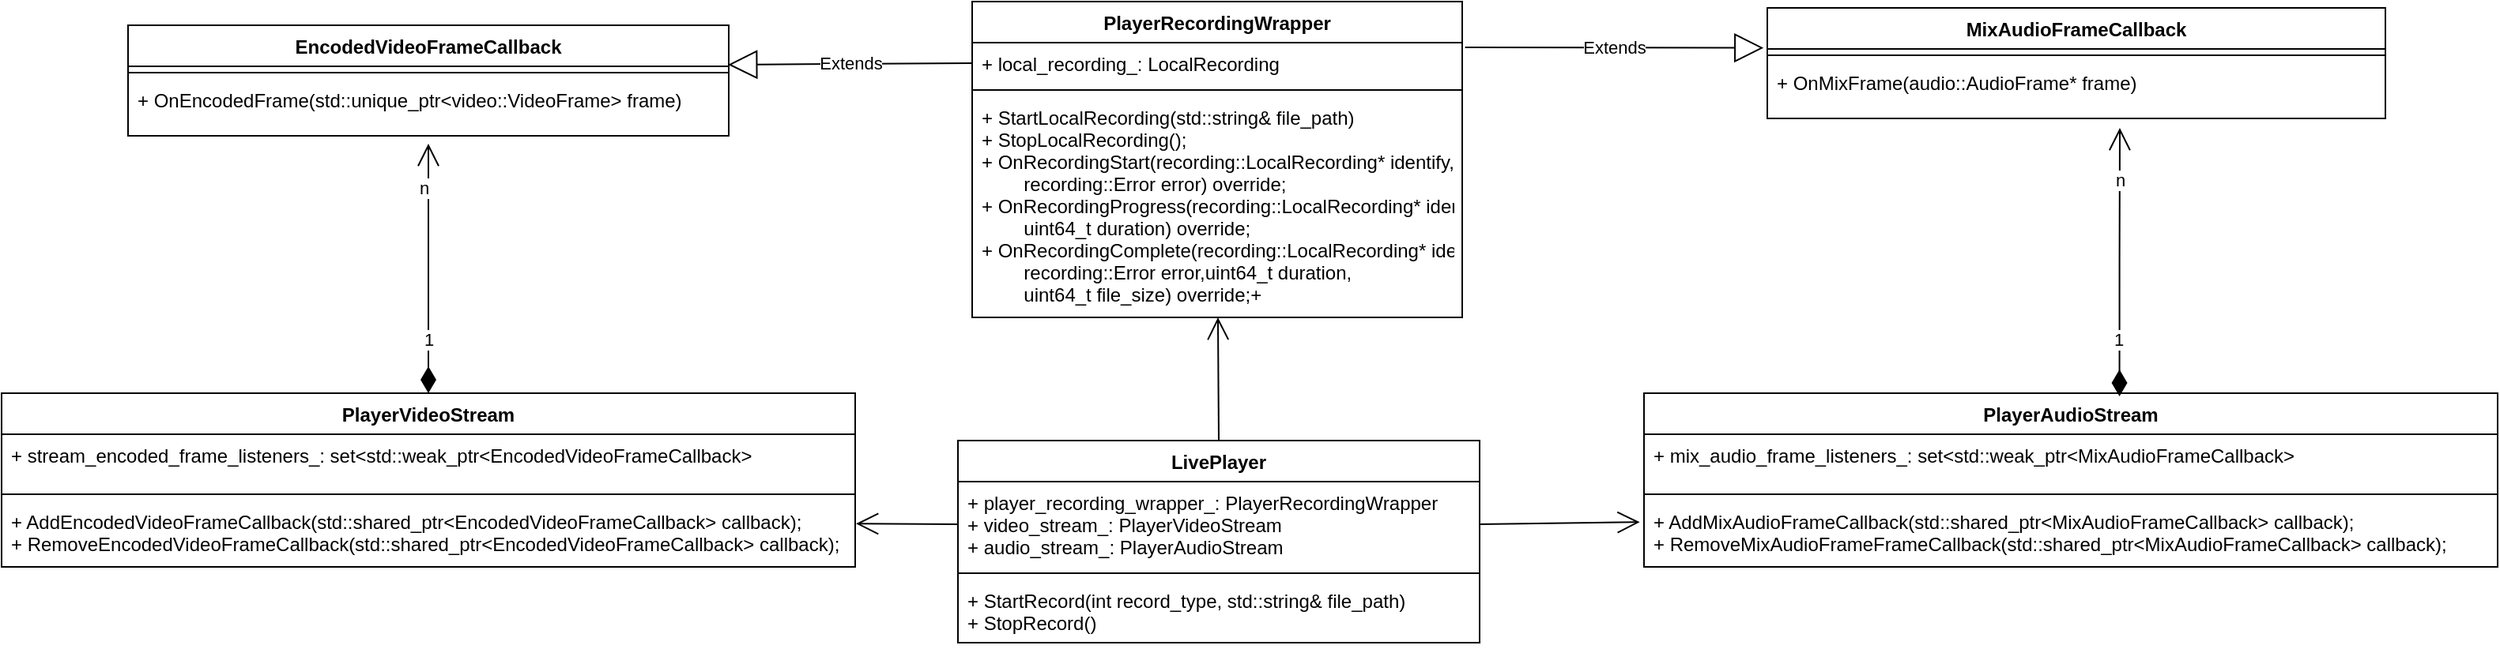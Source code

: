 <mxfile version="16.5.6" type="github">
  <diagram id="C5RBs43oDa-KdzZeNtuy" name="Page-1">
    <mxGraphModel dx="2560" dy="993" grid="1" gridSize="10" guides="1" tooltips="1" connect="1" arrows="1" fold="1" page="1" pageScale="1" pageWidth="827" pageHeight="1169" math="0" shadow="0">
      <root>
        <mxCell id="WIyWlLk6GJQsqaUBKTNV-0" />
        <mxCell id="WIyWlLk6GJQsqaUBKTNV-1" parent="WIyWlLk6GJQsqaUBKTNV-0" />
        <mxCell id="FkcMrHeK5HteQmRynKsr-0" value="LivePlayer" style="swimlane;fontStyle=1;align=center;verticalAlign=top;childLayout=stackLayout;horizontal=1;startSize=26;horizontalStack=0;resizeParent=1;resizeParentMax=0;resizeLast=0;collapsible=1;marginBottom=0;" parent="WIyWlLk6GJQsqaUBKTNV-1" vertex="1">
          <mxGeometry x="255" y="388" width="330" height="128" as="geometry" />
        </mxCell>
        <mxCell id="FkcMrHeK5HteQmRynKsr-1" value="+ player_recording_wrapper_: PlayerRecordingWrapper&#xa;+ video_stream_: PlayerVideoStream&#xa;+ audio_stream_: PlayerAudioStream" style="text;strokeColor=none;fillColor=none;align=left;verticalAlign=top;spacingLeft=4;spacingRight=4;overflow=hidden;rotatable=0;points=[[0,0.5],[1,0.5]];portConstraint=eastwest;fontColor=default;fontStyle=0" parent="FkcMrHeK5HteQmRynKsr-0" vertex="1">
          <mxGeometry y="26" width="330" height="54" as="geometry" />
        </mxCell>
        <mxCell id="FkcMrHeK5HteQmRynKsr-2" value="" style="line;strokeWidth=1;fillColor=none;align=left;verticalAlign=middle;spacingTop=-1;spacingLeft=3;spacingRight=3;rotatable=0;labelPosition=right;points=[];portConstraint=eastwest;" parent="FkcMrHeK5HteQmRynKsr-0" vertex="1">
          <mxGeometry y="80" width="330" height="8" as="geometry" />
        </mxCell>
        <mxCell id="FkcMrHeK5HteQmRynKsr-3" value="+ StartRecord(int record_type, std::string&amp; file_path)&#xa;+ StopRecord()" style="text;strokeColor=none;fillColor=none;align=left;verticalAlign=top;spacingLeft=4;spacingRight=4;overflow=hidden;rotatable=0;points=[[0,0.5],[1,0.5]];portConstraint=eastwest;fontStyle=0" parent="FkcMrHeK5HteQmRynKsr-0" vertex="1">
          <mxGeometry y="88" width="330" height="40" as="geometry" />
        </mxCell>
        <mxCell id="FkcMrHeK5HteQmRynKsr-4" value="PlayerRecordingWrapper" style="swimlane;fontStyle=1;align=center;verticalAlign=top;childLayout=stackLayout;horizontal=1;startSize=26;horizontalStack=0;resizeParent=1;resizeParentMax=0;resizeLast=0;collapsible=1;marginBottom=0;fontColor=default;" parent="WIyWlLk6GJQsqaUBKTNV-1" vertex="1">
          <mxGeometry x="264" y="110" width="310" height="200" as="geometry" />
        </mxCell>
        <mxCell id="FkcMrHeK5HteQmRynKsr-5" value="+ local_recording_: LocalRecording" style="text;strokeColor=none;fillColor=none;align=left;verticalAlign=top;spacingLeft=4;spacingRight=4;overflow=hidden;rotatable=0;points=[[0,0.5],[1,0.5]];portConstraint=eastwest;fontColor=default;fontStyle=0" parent="FkcMrHeK5HteQmRynKsr-4" vertex="1">
          <mxGeometry y="26" width="310" height="26" as="geometry" />
        </mxCell>
        <mxCell id="FkcMrHeK5HteQmRynKsr-6" value="" style="line;strokeWidth=1;fillColor=none;align=left;verticalAlign=middle;spacingTop=-1;spacingLeft=3;spacingRight=3;rotatable=0;labelPosition=right;points=[];portConstraint=eastwest;fontColor=default;" parent="FkcMrHeK5HteQmRynKsr-4" vertex="1">
          <mxGeometry y="52" width="310" height="8" as="geometry" />
        </mxCell>
        <mxCell id="FkcMrHeK5HteQmRynKsr-7" value="+ StartLocalRecording(std::string&amp; file_path)&#xa;+ StopLocalRecording();&#xa; + OnRecordingStart(recording::LocalRecording* identify,&#xa;                                recording::Error error) override;&#xa;  + OnRecordingProgress(recording::LocalRecording* identify,&#xa;                                   uint64_t duration) override;&#xa;  + OnRecordingComplete(recording::LocalRecording* identify,&#xa;                                   recording::Error error,uint64_t duration,&#xa;                                   uint64_t file_size) override;+" style="text;strokeColor=none;fillColor=none;align=left;verticalAlign=top;spacingLeft=4;spacingRight=4;overflow=hidden;rotatable=0;points=[[0,0.5],[1,0.5]];portConstraint=eastwest;fontColor=default;fontStyle=0" parent="FkcMrHeK5HteQmRynKsr-4" vertex="1">
          <mxGeometry y="60" width="310" height="140" as="geometry" />
        </mxCell>
        <mxCell id="FkcMrHeK5HteQmRynKsr-8" value="" style="endArrow=open;endFill=1;endSize=12;html=1;rounded=0;fontColor=default;exitX=0.5;exitY=0;exitDx=0;exitDy=0;" parent="WIyWlLk6GJQsqaUBKTNV-1" source="FkcMrHeK5HteQmRynKsr-0" target="FkcMrHeK5HteQmRynKsr-7" edge="1">
          <mxGeometry width="160" relative="1" as="geometry">
            <mxPoint x="330" y="360" as="sourcePoint" />
            <mxPoint x="490" y="360" as="targetPoint" />
          </mxGeometry>
        </mxCell>
        <mxCell id="FkcMrHeK5HteQmRynKsr-9" value="PlayerVideoStream" style="swimlane;fontStyle=1;align=center;verticalAlign=top;childLayout=stackLayout;horizontal=1;startSize=26;horizontalStack=0;resizeParent=1;resizeParentMax=0;resizeLast=0;collapsible=1;marginBottom=0;fontColor=default;" parent="WIyWlLk6GJQsqaUBKTNV-1" vertex="1">
          <mxGeometry x="-350" y="358" width="540" height="110" as="geometry" />
        </mxCell>
        <mxCell id="FkcMrHeK5HteQmRynKsr-10" value="+ stream_encoded_frame_listeners_: set&lt;std::weak_ptr&lt;EncodedVideoFrameCallback&gt;" style="text;strokeColor=none;fillColor=none;align=left;verticalAlign=top;spacingLeft=4;spacingRight=4;overflow=hidden;rotatable=0;points=[[0,0.5],[1,0.5]];portConstraint=eastwest;fontColor=default;fontStyle=0" parent="FkcMrHeK5HteQmRynKsr-9" vertex="1">
          <mxGeometry y="26" width="540" height="34" as="geometry" />
        </mxCell>
        <mxCell id="FkcMrHeK5HteQmRynKsr-11" value="" style="line;strokeWidth=1;fillColor=none;align=left;verticalAlign=middle;spacingTop=-1;spacingLeft=3;spacingRight=3;rotatable=0;labelPosition=right;points=[];portConstraint=eastwest;fontColor=default;" parent="FkcMrHeK5HteQmRynKsr-9" vertex="1">
          <mxGeometry y="60" width="540" height="8" as="geometry" />
        </mxCell>
        <mxCell id="FkcMrHeK5HteQmRynKsr-12" value="+ AddEncodedVideoFrameCallback(std::shared_ptr&lt;EncodedVideoFrameCallback&gt; callback);&#xa;+ RemoveEncodedVideoFrameCallback(std::shared_ptr&lt;EncodedVideoFrameCallback&gt; callback);" style="text;strokeColor=none;fillColor=none;align=left;verticalAlign=top;spacingLeft=4;spacingRight=4;overflow=hidden;rotatable=0;points=[[0,0.5],[1,0.5]];portConstraint=eastwest;fontColor=default;fontStyle=0" parent="FkcMrHeK5HteQmRynKsr-9" vertex="1">
          <mxGeometry y="68" width="540" height="42" as="geometry" />
        </mxCell>
        <mxCell id="FkcMrHeK5HteQmRynKsr-21" value="EncodedVideoFrameCallback" style="swimlane;fontStyle=1;align=center;verticalAlign=top;childLayout=stackLayout;horizontal=1;startSize=26;horizontalStack=0;resizeParent=1;resizeParentMax=0;resizeLast=0;collapsible=1;marginBottom=0;fontColor=default;" parent="WIyWlLk6GJQsqaUBKTNV-1" vertex="1">
          <mxGeometry x="-270" y="125" width="380" height="70" as="geometry" />
        </mxCell>
        <mxCell id="FkcMrHeK5HteQmRynKsr-23" value="" style="line;strokeWidth=1;fillColor=none;align=left;verticalAlign=middle;spacingTop=-1;spacingLeft=3;spacingRight=3;rotatable=0;labelPosition=right;points=[];portConstraint=eastwest;fontColor=default;" parent="FkcMrHeK5HteQmRynKsr-21" vertex="1">
          <mxGeometry y="26" width="380" height="8" as="geometry" />
        </mxCell>
        <mxCell id="FkcMrHeK5HteQmRynKsr-24" value="+ OnEncodedFrame(std::unique_ptr&lt;video::VideoFrame&gt; frame)" style="text;strokeColor=none;fillColor=none;align=left;verticalAlign=top;spacingLeft=4;spacingRight=4;overflow=hidden;rotatable=0;points=[[0,0.5],[1,0.5]];portConstraint=eastwest;fontColor=default;fontStyle=0" parent="FkcMrHeK5HteQmRynKsr-21" vertex="1">
          <mxGeometry y="34" width="380" height="36" as="geometry" />
        </mxCell>
        <mxCell id="FkcMrHeK5HteQmRynKsr-26" value="" style="endArrow=open;endFill=1;endSize=12;html=1;rounded=0;fontColor=default;exitX=0;exitY=0.5;exitDx=0;exitDy=0;entryX=1.001;entryY=0.349;entryDx=0;entryDy=0;entryPerimeter=0;" parent="WIyWlLk6GJQsqaUBKTNV-1" source="FkcMrHeK5HteQmRynKsr-1" target="FkcMrHeK5HteQmRynKsr-12" edge="1">
          <mxGeometry width="160" relative="1" as="geometry">
            <mxPoint x="190" y="360" as="sourcePoint" />
            <mxPoint x="350" y="360" as="targetPoint" />
          </mxGeometry>
        </mxCell>
        <mxCell id="FkcMrHeK5HteQmRynKsr-44" value="Extends" style="endArrow=block;endSize=16;endFill=0;html=1;rounded=0;fontColor=default;exitX=0;exitY=0.5;exitDx=0;exitDy=0;entryX=0.999;entryY=0.357;entryDx=0;entryDy=0;entryPerimeter=0;" parent="WIyWlLk6GJQsqaUBKTNV-1" source="FkcMrHeK5HteQmRynKsr-5" target="FkcMrHeK5HteQmRynKsr-21" edge="1">
          <mxGeometry width="160" relative="1" as="geometry">
            <mxPoint x="220" y="360" as="sourcePoint" />
            <mxPoint x="380" y="360" as="targetPoint" />
          </mxGeometry>
        </mxCell>
        <mxCell id="FkcMrHeK5HteQmRynKsr-45" value="PlayerAudioStream" style="swimlane;fontStyle=1;align=center;verticalAlign=top;childLayout=stackLayout;horizontal=1;startSize=26;horizontalStack=0;resizeParent=1;resizeParentMax=0;resizeLast=0;collapsible=1;marginBottom=0;fontColor=default;" parent="WIyWlLk6GJQsqaUBKTNV-1" vertex="1">
          <mxGeometry x="689" y="358" width="540" height="110" as="geometry" />
        </mxCell>
        <mxCell id="FkcMrHeK5HteQmRynKsr-46" value="+ mix_audio_frame_listeners_: set&lt;std::weak_ptr&lt;MixAudioFrameCallback&gt;" style="text;strokeColor=none;fillColor=none;align=left;verticalAlign=top;spacingLeft=4;spacingRight=4;overflow=hidden;rotatable=0;points=[[0,0.5],[1,0.5]];portConstraint=eastwest;fontColor=default;fontStyle=0" parent="FkcMrHeK5HteQmRynKsr-45" vertex="1">
          <mxGeometry y="26" width="540" height="34" as="geometry" />
        </mxCell>
        <mxCell id="FkcMrHeK5HteQmRynKsr-47" value="" style="line;strokeWidth=1;fillColor=none;align=left;verticalAlign=middle;spacingTop=-1;spacingLeft=3;spacingRight=3;rotatable=0;labelPosition=right;points=[];portConstraint=eastwest;fontColor=default;" parent="FkcMrHeK5HteQmRynKsr-45" vertex="1">
          <mxGeometry y="60" width="540" height="8" as="geometry" />
        </mxCell>
        <mxCell id="FkcMrHeK5HteQmRynKsr-48" value="+ AddMixAudioFrameCallback(std::shared_ptr&lt;MixAudioFrameCallback&gt; callback);&#xa;  + RemoveMixAudioFrameFrameCallback(std::shared_ptr&lt;MixAudioFrameCallback&gt; callback);" style="text;strokeColor=none;fillColor=none;align=left;verticalAlign=top;spacingLeft=4;spacingRight=4;overflow=hidden;rotatable=0;points=[[0,0.5],[1,0.5]];portConstraint=eastwest;fontColor=default;fontStyle=0" parent="FkcMrHeK5HteQmRynKsr-45" vertex="1">
          <mxGeometry y="68" width="540" height="42" as="geometry" />
        </mxCell>
        <mxCell id="FkcMrHeK5HteQmRynKsr-49" value="" style="endArrow=open;endFill=1;endSize=12;html=1;rounded=0;fontColor=default;exitX=1;exitY=0.5;exitDx=0;exitDy=0;entryX=-0.005;entryY=0.325;entryDx=0;entryDy=0;entryPerimeter=0;" parent="WIyWlLk6GJQsqaUBKTNV-1" source="FkcMrHeK5HteQmRynKsr-1" target="FkcMrHeK5HteQmRynKsr-48" edge="1">
          <mxGeometry width="160" relative="1" as="geometry">
            <mxPoint x="258" y="403" as="sourcePoint" />
            <mxPoint x="198.92" y="402.67" as="targetPoint" />
          </mxGeometry>
        </mxCell>
        <mxCell id="FkcMrHeK5HteQmRynKsr-50" value="MixAudioFrameCallback" style="swimlane;fontStyle=1;align=center;verticalAlign=top;childLayout=stackLayout;horizontal=1;startSize=26;horizontalStack=0;resizeParent=1;resizeParentMax=0;resizeLast=0;collapsible=1;marginBottom=0;fontColor=default;" parent="WIyWlLk6GJQsqaUBKTNV-1" vertex="1">
          <mxGeometry x="767" y="114" width="391" height="70" as="geometry" />
        </mxCell>
        <mxCell id="FkcMrHeK5HteQmRynKsr-51" value="" style="line;strokeWidth=1;fillColor=none;align=left;verticalAlign=middle;spacingTop=-1;spacingLeft=3;spacingRight=3;rotatable=0;labelPosition=right;points=[];portConstraint=eastwest;fontColor=default;" parent="FkcMrHeK5HteQmRynKsr-50" vertex="1">
          <mxGeometry y="26" width="391" height="8" as="geometry" />
        </mxCell>
        <mxCell id="FkcMrHeK5HteQmRynKsr-52" value="+ OnMixFrame(audio::AudioFrame* frame)" style="text;strokeColor=none;fillColor=none;align=left;verticalAlign=top;spacingLeft=4;spacingRight=4;overflow=hidden;rotatable=0;points=[[0,0.5],[1,0.5]];portConstraint=eastwest;fontColor=default;fontStyle=0" parent="FkcMrHeK5HteQmRynKsr-50" vertex="1">
          <mxGeometry y="34" width="391" height="36" as="geometry" />
        </mxCell>
        <mxCell id="FkcMrHeK5HteQmRynKsr-62" value="Extends" style="endArrow=block;endSize=16;endFill=0;html=1;rounded=0;fontColor=default;exitX=1.006;exitY=0.115;exitDx=0;exitDy=0;entryX=-0.006;entryY=0.362;entryDx=0;entryDy=0;entryPerimeter=0;exitPerimeter=0;" parent="WIyWlLk6GJQsqaUBKTNV-1" source="FkcMrHeK5HteQmRynKsr-5" target="FkcMrHeK5HteQmRynKsr-50" edge="1">
          <mxGeometry width="160" relative="1" as="geometry">
            <mxPoint x="274" y="209" as="sourcePoint" />
            <mxPoint x="119.62" y="209.99" as="targetPoint" />
          </mxGeometry>
        </mxCell>
        <mxCell id="hAJahgyPhBU6y6Sm5yQV-0" value="" style="endArrow=open;html=1;endSize=12;startArrow=diamondThin;startSize=14;startFill=1;edgeStyle=orthogonalEdgeStyle;align=left;verticalAlign=bottom;rounded=0;exitX=0.5;exitY=0;exitDx=0;exitDy=0;" edge="1" parent="WIyWlLk6GJQsqaUBKTNV-1" source="FkcMrHeK5HteQmRynKsr-9">
          <mxGeometry x="-1" y="3" relative="1" as="geometry">
            <mxPoint x="-100" y="240" as="sourcePoint" />
            <mxPoint x="-80" y="200" as="targetPoint" />
          </mxGeometry>
        </mxCell>
        <mxCell id="hAJahgyPhBU6y6Sm5yQV-2" value="1" style="edgeLabel;html=1;align=center;verticalAlign=middle;resizable=0;points=[];" vertex="1" connectable="0" parent="hAJahgyPhBU6y6Sm5yQV-0">
          <mxGeometry x="-0.565" relative="1" as="geometry">
            <mxPoint as="offset" />
          </mxGeometry>
        </mxCell>
        <mxCell id="hAJahgyPhBU6y6Sm5yQV-3" value="n" style="edgeLabel;html=1;align=center;verticalAlign=middle;resizable=0;points=[];" vertex="1" connectable="0" parent="hAJahgyPhBU6y6Sm5yQV-0">
          <mxGeometry x="0.646" y="3" relative="1" as="geometry">
            <mxPoint as="offset" />
          </mxGeometry>
        </mxCell>
        <mxCell id="hAJahgyPhBU6y6Sm5yQV-5" value="" style="endArrow=open;html=1;endSize=12;startArrow=diamondThin;startSize=14;startFill=1;edgeStyle=orthogonalEdgeStyle;align=left;verticalAlign=bottom;rounded=0;exitX=0.557;exitY=0.018;exitDx=0;exitDy=0;exitPerimeter=0;" edge="1" parent="WIyWlLk6GJQsqaUBKTNV-1" source="FkcMrHeK5HteQmRynKsr-45">
          <mxGeometry x="-1" y="3" relative="1" as="geometry">
            <mxPoint x="930" y="280" as="sourcePoint" />
            <mxPoint x="990" y="190" as="targetPoint" />
          </mxGeometry>
        </mxCell>
        <mxCell id="hAJahgyPhBU6y6Sm5yQV-6" value="1" style="edgeLabel;html=1;align=center;verticalAlign=middle;resizable=0;points=[];" vertex="1" connectable="0" parent="hAJahgyPhBU6y6Sm5yQV-5">
          <mxGeometry x="-0.59" y="1" relative="1" as="geometry">
            <mxPoint y="-1" as="offset" />
          </mxGeometry>
        </mxCell>
        <mxCell id="hAJahgyPhBU6y6Sm5yQV-7" value="n" style="edgeLabel;html=1;align=center;verticalAlign=middle;resizable=0;points=[];" vertex="1" connectable="0" parent="hAJahgyPhBU6y6Sm5yQV-5">
          <mxGeometry x="0.616" relative="1" as="geometry">
            <mxPoint as="offset" />
          </mxGeometry>
        </mxCell>
      </root>
    </mxGraphModel>
  </diagram>
</mxfile>
